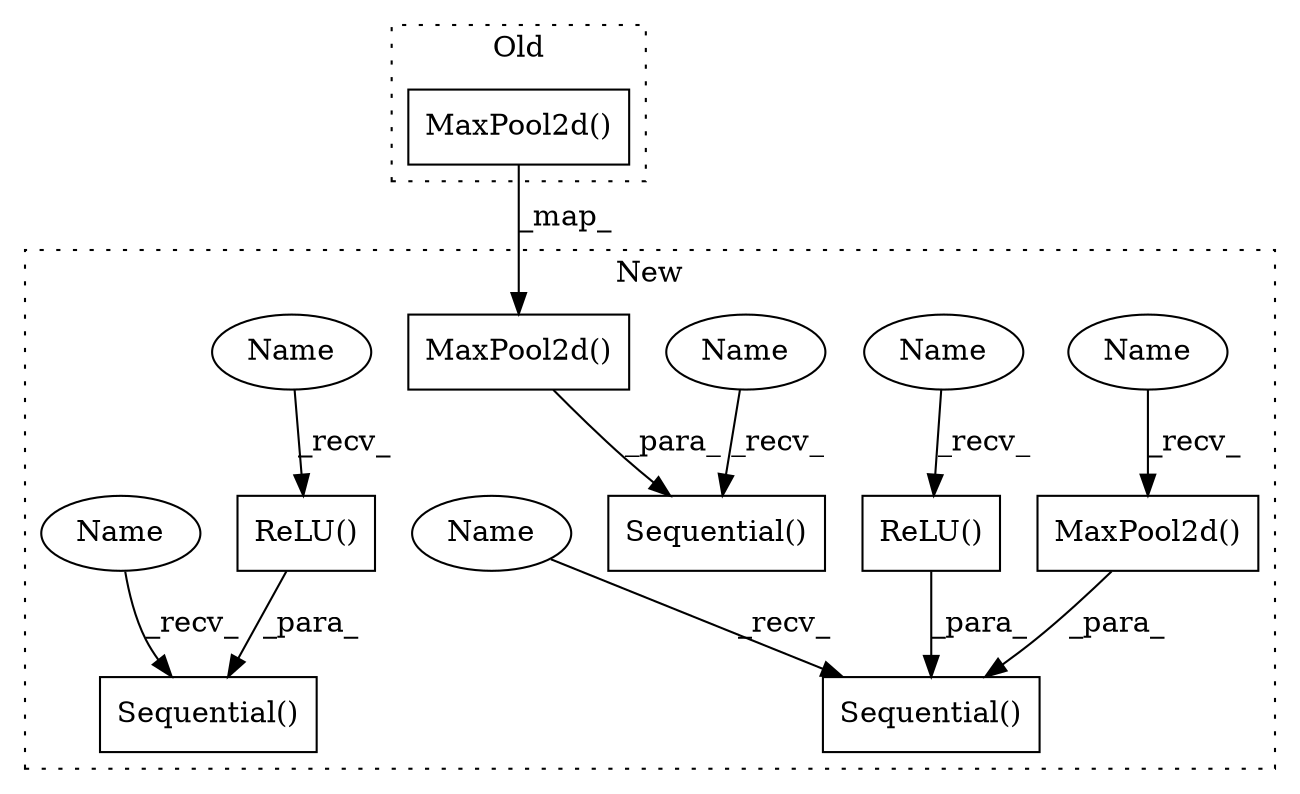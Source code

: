 digraph G {
subgraph cluster0 {
1 [label="MaxPool2d()" a="75" s="5548" l="48" shape="box"];
label = "Old";
style="dotted";
}
subgraph cluster1 {
2 [label="MaxPool2d()" a="75" s="5948" l="48" shape="box"];
3 [label="Sequential()" a="75" s="5722,5996" l="35,19" shape="box"];
4 [label="ReLU()" a="75" s="6246" l="21" shape="box"];
5 [label="Sequential()" a="75" s="6063,6337" l="35,19" shape="box"];
6 [label="MaxPool2d()" a="75" s="6289" l="48" shape="box"];
7 [label="Sequential()" a="75" s="5411,5593" l="14,1" shape="box"];
8 [label="ReLU()" a="75" s="5572" l="21" shape="box"];
9 [label="Name" a="87" s="6063" l="2" shape="ellipse"];
10 [label="Name" a="87" s="6289" l="2" shape="ellipse"];
11 [label="Name" a="87" s="5572" l="2" shape="ellipse"];
12 [label="Name" a="87" s="5722" l="2" shape="ellipse"];
13 [label="Name" a="87" s="5411" l="2" shape="ellipse"];
14 [label="Name" a="87" s="6246" l="2" shape="ellipse"];
label = "New";
style="dotted";
}
1 -> 2 [label="_map_"];
2 -> 3 [label="_para_"];
4 -> 5 [label="_para_"];
6 -> 5 [label="_para_"];
8 -> 7 [label="_para_"];
9 -> 5 [label="_recv_"];
10 -> 6 [label="_recv_"];
11 -> 8 [label="_recv_"];
12 -> 3 [label="_recv_"];
13 -> 7 [label="_recv_"];
14 -> 4 [label="_recv_"];
}